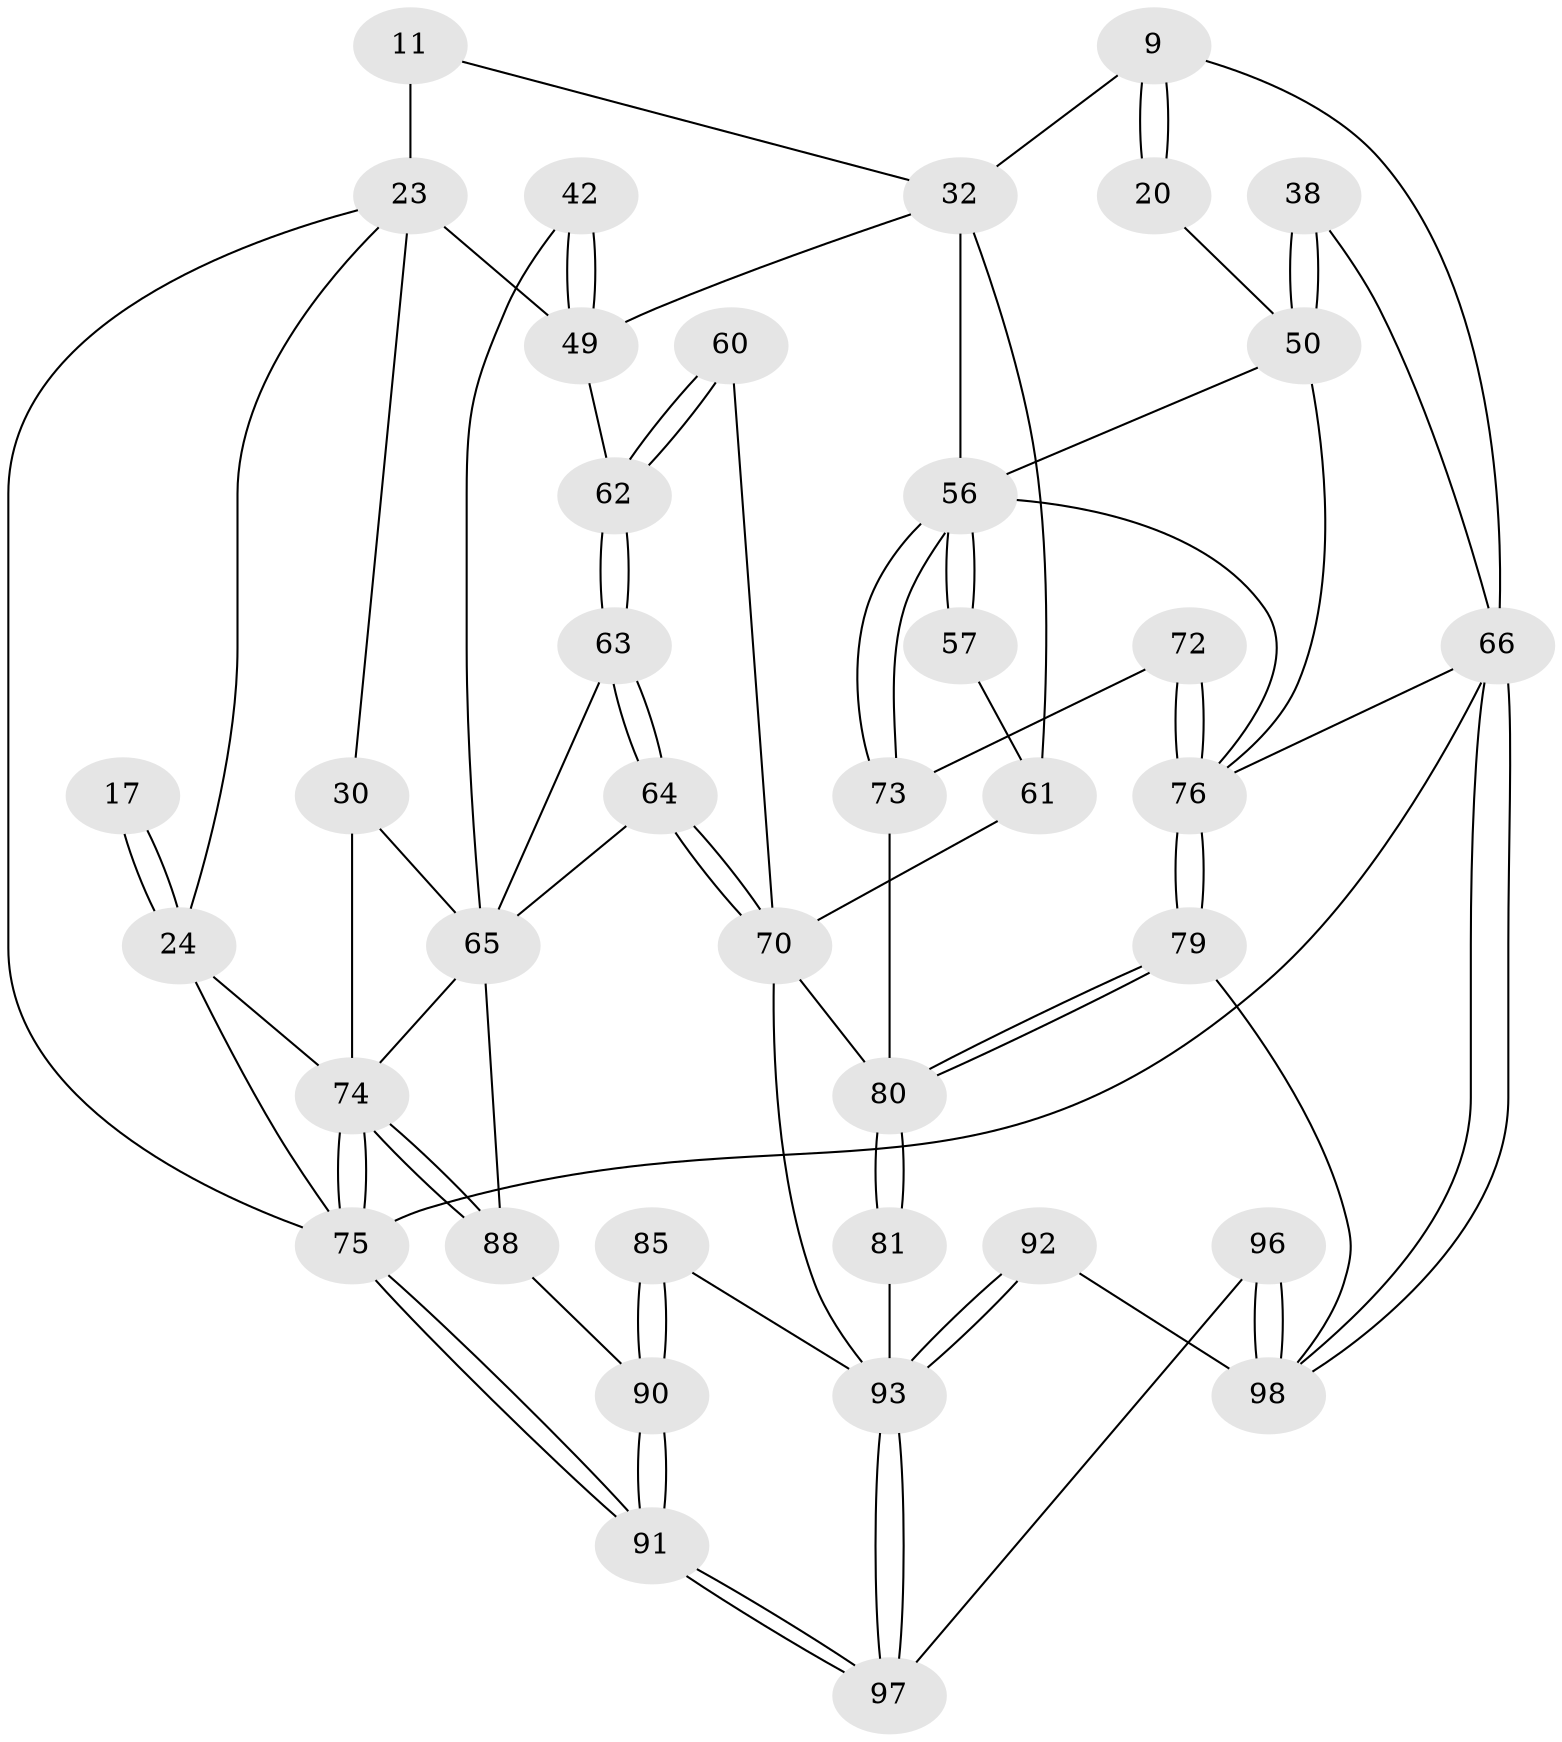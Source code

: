 // original degree distribution, {3: 0.030612244897959183, 4: 0.25510204081632654, 5: 0.45918367346938777, 6: 0.25510204081632654}
// Generated by graph-tools (version 1.1) at 2025/05/03/04/25 22:05:13]
// undirected, 39 vertices, 89 edges
graph export_dot {
graph [start="1"]
  node [color=gray90,style=filled];
  9 [pos="+0.6388930606419642+0.12108524176921354",super="+2"];
  11 [pos="+0.521401487588988+0.1555504458687975"];
  17 [pos="+0+0.14563402948906107"];
  20 [pos="+0.743868319037954+0.1670002921712852"];
  23 [pos="+0.2817126628853274+0.186985543989822",super="+14+19"];
  24 [pos="+0.09348544231740268+0.10670663803911727",super="+15+18"];
  30 [pos="+0.14197581305928117+0.2534728822338382",super="+29"];
  32 [pos="+0.4988052714423753+0.34175241844180554",super="+31+10"];
  38 [pos="+1+0"];
  42 [pos="+0.2202855535898368+0.37831194451863887"];
  49 [pos="+0.3066785861866246+0.37319000852210754",super="+34+21+22+33"];
  50 [pos="+1+0.25164989511858343",super="+40+39+35"];
  56 [pos="+0.7544455912249403+0.4991580606164213",super="+53+41+37"];
  57 [pos="+0.7007839557120512+0.4514567924025053"];
  60 [pos="+0.40844337633969735+0.4401470734879151"];
  61 [pos="+0.6122219799470187+0.46525637307940815",super="+58"];
  62 [pos="+0.35379979273271467+0.46902118936608816",super="+55+54"];
  63 [pos="+0.32168048039759883+0.5465598476379893"];
  64 [pos="+0.31339973052117853+0.6091768778542391"];
  65 [pos="+0.23767083212409595+0.620469901583208",super="+48"];
  66 [pos="+1+1",super="+3"];
  70 [pos="+0.37033185844073047+0.643339155120722",super="+69+68"];
  72 [pos="+0.8648451290412451+0.527851317859384"];
  73 [pos="+0.7644788935641423+0.5110193372328347"];
  74 [pos="+0+0.5927804272921142",super="+46+45+44+28"];
  75 [pos="+0+1",super="+4"];
  76 [pos="+1+0.7707404104596097",super="+67+51+52"];
  79 [pos="+0.7522447018987323+0.7916599140960858"];
  80 [pos="+0.7269054170268523+0.7621828251589192",super="+77+78"];
  81 [pos="+0.54395899245236+0.7940097019853833"];
  85 [pos="+0.23218166556389394+0.8611035306638093"];
  88 [pos="+0+0.64108135765874",super="+87+71"];
  90 [pos="+0+1",super="+89+86"];
  91 [pos="+0+1"];
  92 [pos="+0.5347897455234762+0.8639950347732069"];
  93 [pos="+0.38730889689774795+0.9898663584901777",super="+84+83"];
  96 [pos="+0.641359626803456+1"];
  97 [pos="+0.4044499599221503+1"];
  98 [pos="+0.7073555095150582+1",super="+94+95"];
  9 -- 20 [weight=2];
  9 -- 20;
  9 -- 66;
  9 -- 32;
  11 -- 32;
  11 -- 23 [weight=2];
  17 -- 24 [weight=3];
  17 -- 24;
  20 -- 50;
  23 -- 30;
  23 -- 49 [weight=2];
  23 -- 75;
  23 -- 24;
  24 -- 74 [weight=2];
  24 -- 75;
  30 -- 74 [weight=3];
  30 -- 65;
  32 -- 49;
  32 -- 61;
  32 -- 56;
  38 -- 50 [weight=2];
  38 -- 50;
  38 -- 66;
  42 -- 49 [weight=2];
  42 -- 49;
  42 -- 65;
  49 -- 62 [weight=2];
  50 -- 56 [weight=2];
  50 -- 76;
  56 -- 57 [weight=2];
  56 -- 57;
  56 -- 73;
  56 -- 73;
  56 -- 76;
  57 -- 61;
  60 -- 62 [weight=2];
  60 -- 62;
  60 -- 70;
  61 -- 70 [weight=2];
  62 -- 63;
  62 -- 63;
  63 -- 64;
  63 -- 64;
  63 -- 65;
  64 -- 65;
  64 -- 70;
  64 -- 70;
  65 -- 88;
  65 -- 74;
  66 -- 98;
  66 -- 98;
  66 -- 75 [weight=2];
  66 -- 76;
  70 -- 93;
  70 -- 80;
  72 -- 73;
  72 -- 76 [weight=2];
  72 -- 76;
  73 -- 80;
  74 -- 75;
  74 -- 75;
  74 -- 88 [weight=2];
  74 -- 88;
  75 -- 91;
  75 -- 91;
  76 -- 79;
  76 -- 79;
  79 -- 80;
  79 -- 80;
  79 -- 98;
  80 -- 81 [weight=2];
  80 -- 81;
  81 -- 93;
  85 -- 90 [weight=2];
  85 -- 90;
  85 -- 93;
  88 -- 90 [weight=2];
  90 -- 91;
  90 -- 91;
  91 -- 97;
  91 -- 97;
  92 -- 93 [weight=2];
  92 -- 93;
  92 -- 98;
  93 -- 97;
  93 -- 97;
  96 -- 97;
  96 -- 98 [weight=2];
  96 -- 98;
}
